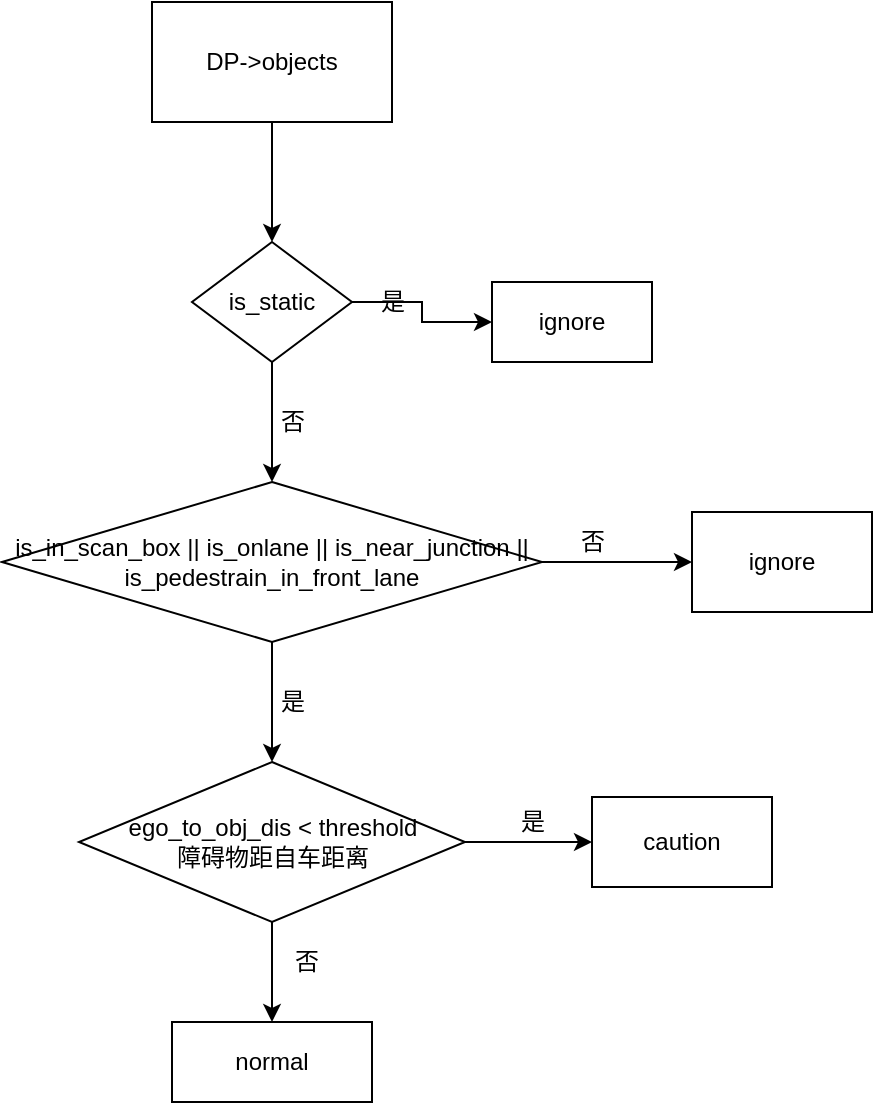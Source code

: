 <mxfile version="16.5.4" type="github">
  <diagram id="K8Lp5al0PaPyf2NPncIj" name="Page-1">
    <mxGraphModel dx="1355" dy="799" grid="1" gridSize="10" guides="1" tooltips="1" connect="1" arrows="1" fold="1" page="1" pageScale="1" pageWidth="1654" pageHeight="2336" math="0" shadow="0">
      <root>
        <mxCell id="0" />
        <mxCell id="1" parent="0" />
        <mxCell id="FZeGeoYi4bfkfWdd8sTY-3" value="" style="edgeStyle=orthogonalEdgeStyle;rounded=0;orthogonalLoop=1;jettySize=auto;html=1;" edge="1" parent="1" source="FZeGeoYi4bfkfWdd8sTY-1" target="FZeGeoYi4bfkfWdd8sTY-2">
          <mxGeometry relative="1" as="geometry" />
        </mxCell>
        <mxCell id="FZeGeoYi4bfkfWdd8sTY-1" value="DP-&amp;gt;objects" style="rounded=0;whiteSpace=wrap;html=1;" vertex="1" parent="1">
          <mxGeometry x="750" y="30" width="120" height="60" as="geometry" />
        </mxCell>
        <mxCell id="FZeGeoYi4bfkfWdd8sTY-5" value="" style="edgeStyle=orthogonalEdgeStyle;rounded=0;orthogonalLoop=1;jettySize=auto;html=1;" edge="1" parent="1" source="FZeGeoYi4bfkfWdd8sTY-2" target="FZeGeoYi4bfkfWdd8sTY-4">
          <mxGeometry relative="1" as="geometry" />
        </mxCell>
        <mxCell id="FZeGeoYi4bfkfWdd8sTY-8" value="" style="edgeStyle=orthogonalEdgeStyle;rounded=0;orthogonalLoop=1;jettySize=auto;html=1;entryX=0.5;entryY=0;entryDx=0;entryDy=0;" edge="1" parent="1" source="FZeGeoYi4bfkfWdd8sTY-2" target="FZeGeoYi4bfkfWdd8sTY-11">
          <mxGeometry relative="1" as="geometry">
            <mxPoint x="810" y="290" as="targetPoint" />
          </mxGeometry>
        </mxCell>
        <mxCell id="FZeGeoYi4bfkfWdd8sTY-2" value="&lt;div&gt;is_static&lt;/div&gt;" style="rhombus;whiteSpace=wrap;html=1;rounded=0;" vertex="1" parent="1">
          <mxGeometry x="770" y="150" width="80" height="60" as="geometry" />
        </mxCell>
        <mxCell id="FZeGeoYi4bfkfWdd8sTY-4" value="ignore" style="whiteSpace=wrap;html=1;rounded=0;" vertex="1" parent="1">
          <mxGeometry x="920" y="170" width="80" height="40" as="geometry" />
        </mxCell>
        <mxCell id="FZeGeoYi4bfkfWdd8sTY-6" value="是" style="text;html=1;align=center;verticalAlign=middle;resizable=0;points=[];autosize=1;strokeColor=none;fillColor=none;" vertex="1" parent="1">
          <mxGeometry x="855" y="170" width="30" height="20" as="geometry" />
        </mxCell>
        <mxCell id="FZeGeoYi4bfkfWdd8sTY-9" value="否" style="text;html=1;align=center;verticalAlign=middle;resizable=0;points=[];autosize=1;strokeColor=none;fillColor=none;" vertex="1" parent="1">
          <mxGeometry x="805" y="230" width="30" height="20" as="geometry" />
        </mxCell>
        <mxCell id="FZeGeoYi4bfkfWdd8sTY-13" value="" style="edgeStyle=orthogonalEdgeStyle;rounded=0;orthogonalLoop=1;jettySize=auto;html=1;" edge="1" parent="1" source="FZeGeoYi4bfkfWdd8sTY-11" target="FZeGeoYi4bfkfWdd8sTY-12">
          <mxGeometry relative="1" as="geometry" />
        </mxCell>
        <mxCell id="FZeGeoYi4bfkfWdd8sTY-16" value="" style="edgeStyle=orthogonalEdgeStyle;rounded=0;orthogonalLoop=1;jettySize=auto;html=1;" edge="1" parent="1" source="FZeGeoYi4bfkfWdd8sTY-11">
          <mxGeometry relative="1" as="geometry">
            <mxPoint x="810" y="410" as="targetPoint" />
          </mxGeometry>
        </mxCell>
        <mxCell id="FZeGeoYi4bfkfWdd8sTY-11" value="&lt;div&gt;is_in_scan_box || is_onlane || is_near_junction || is_pedestrain_in_front_lane&lt;br&gt;&lt;/div&gt;" style="rhombus;whiteSpace=wrap;html=1;" vertex="1" parent="1">
          <mxGeometry x="675" y="270" width="270" height="80" as="geometry" />
        </mxCell>
        <mxCell id="FZeGeoYi4bfkfWdd8sTY-12" value="ignore" style="whiteSpace=wrap;html=1;" vertex="1" parent="1">
          <mxGeometry x="1020" y="285" width="90" height="50" as="geometry" />
        </mxCell>
        <mxCell id="FZeGeoYi4bfkfWdd8sTY-14" value="否" style="text;html=1;align=center;verticalAlign=middle;resizable=0;points=[];autosize=1;strokeColor=none;fillColor=none;" vertex="1" parent="1">
          <mxGeometry x="955" y="290" width="30" height="20" as="geometry" />
        </mxCell>
        <mxCell id="FZeGeoYi4bfkfWdd8sTY-17" value="是" style="text;html=1;align=center;verticalAlign=middle;resizable=0;points=[];autosize=1;strokeColor=none;fillColor=none;" vertex="1" parent="1">
          <mxGeometry x="805" y="370" width="30" height="20" as="geometry" />
        </mxCell>
        <mxCell id="FZeGeoYi4bfkfWdd8sTY-20" value="" style="edgeStyle=orthogonalEdgeStyle;rounded=0;orthogonalLoop=1;jettySize=auto;html=1;" edge="1" parent="1" source="FZeGeoYi4bfkfWdd8sTY-18" target="FZeGeoYi4bfkfWdd8sTY-19">
          <mxGeometry relative="1" as="geometry" />
        </mxCell>
        <mxCell id="FZeGeoYi4bfkfWdd8sTY-23" value="" style="edgeStyle=orthogonalEdgeStyle;rounded=0;orthogonalLoop=1;jettySize=auto;html=1;" edge="1" parent="1" source="FZeGeoYi4bfkfWdd8sTY-18" target="FZeGeoYi4bfkfWdd8sTY-22">
          <mxGeometry relative="1" as="geometry" />
        </mxCell>
        <mxCell id="FZeGeoYi4bfkfWdd8sTY-18" value="&lt;div&gt;ego_to_obj_dis &amp;lt; threshold&lt;/div&gt;&lt;div&gt;障碍物距自车距离&lt;br&gt;&lt;/div&gt;" style="rhombus;whiteSpace=wrap;html=1;" vertex="1" parent="1">
          <mxGeometry x="713.5" y="410" width="193" height="80" as="geometry" />
        </mxCell>
        <mxCell id="FZeGeoYi4bfkfWdd8sTY-19" value="caution" style="whiteSpace=wrap;html=1;" vertex="1" parent="1">
          <mxGeometry x="970" y="427.5" width="90" height="45" as="geometry" />
        </mxCell>
        <mxCell id="FZeGeoYi4bfkfWdd8sTY-21" value="是" style="text;html=1;align=center;verticalAlign=middle;resizable=0;points=[];autosize=1;strokeColor=none;fillColor=none;" vertex="1" parent="1">
          <mxGeometry x="925" y="430" width="30" height="20" as="geometry" />
        </mxCell>
        <mxCell id="FZeGeoYi4bfkfWdd8sTY-22" value="normal" style="whiteSpace=wrap;html=1;" vertex="1" parent="1">
          <mxGeometry x="760" y="540" width="100" height="40" as="geometry" />
        </mxCell>
        <mxCell id="FZeGeoYi4bfkfWdd8sTY-24" value="否" style="text;html=1;align=center;verticalAlign=middle;resizable=0;points=[];autosize=1;strokeColor=none;fillColor=none;" vertex="1" parent="1">
          <mxGeometry x="812" y="500" width="30" height="20" as="geometry" />
        </mxCell>
      </root>
    </mxGraphModel>
  </diagram>
</mxfile>
